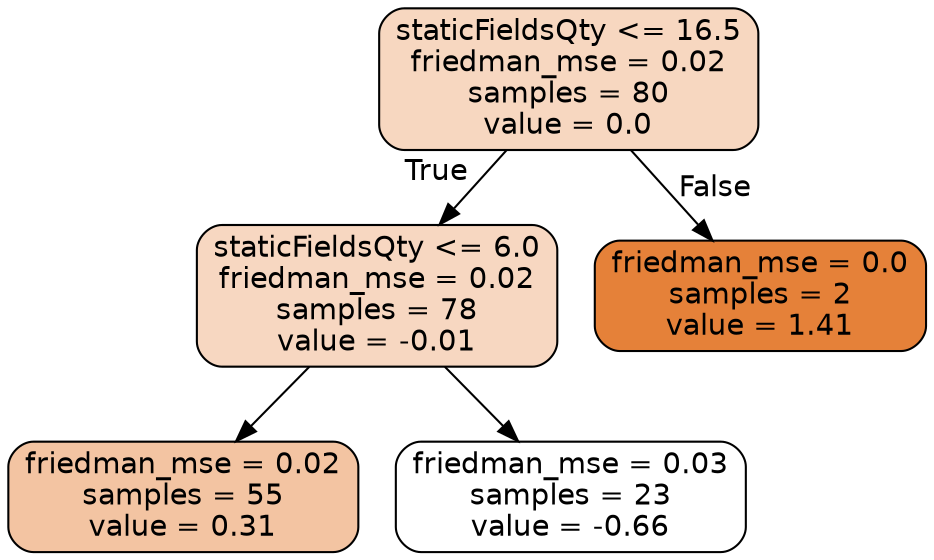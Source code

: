digraph Tree {
node [shape=box, style="filled, rounded", color="black", fontname="helvetica"] ;
edge [fontname="helvetica"] ;
0 [label="staticFieldsQty <= 16.5\nfriedman_mse = 0.02\nsamples = 80\nvalue = 0.0", fillcolor="#f7d7c0"] ;
1 [label="staticFieldsQty <= 6.0\nfriedman_mse = 0.02\nsamples = 78\nvalue = -0.01", fillcolor="#f7d7c1"] ;
0 -> 1 [labeldistance=2.5, labelangle=45, headlabel="True"] ;
3 [label="friedman_mse = 0.02\nsamples = 55\nvalue = 0.31", fillcolor="#f3c4a2"] ;
1 -> 3 ;
4 [label="friedman_mse = 0.03\nsamples = 23\nvalue = -0.66", fillcolor="#ffffff"] ;
1 -> 4 ;
2 [label="friedman_mse = 0.0\nsamples = 2\nvalue = 1.41", fillcolor="#e58139"] ;
0 -> 2 [labeldistance=2.5, labelangle=-45, headlabel="False"] ;
}